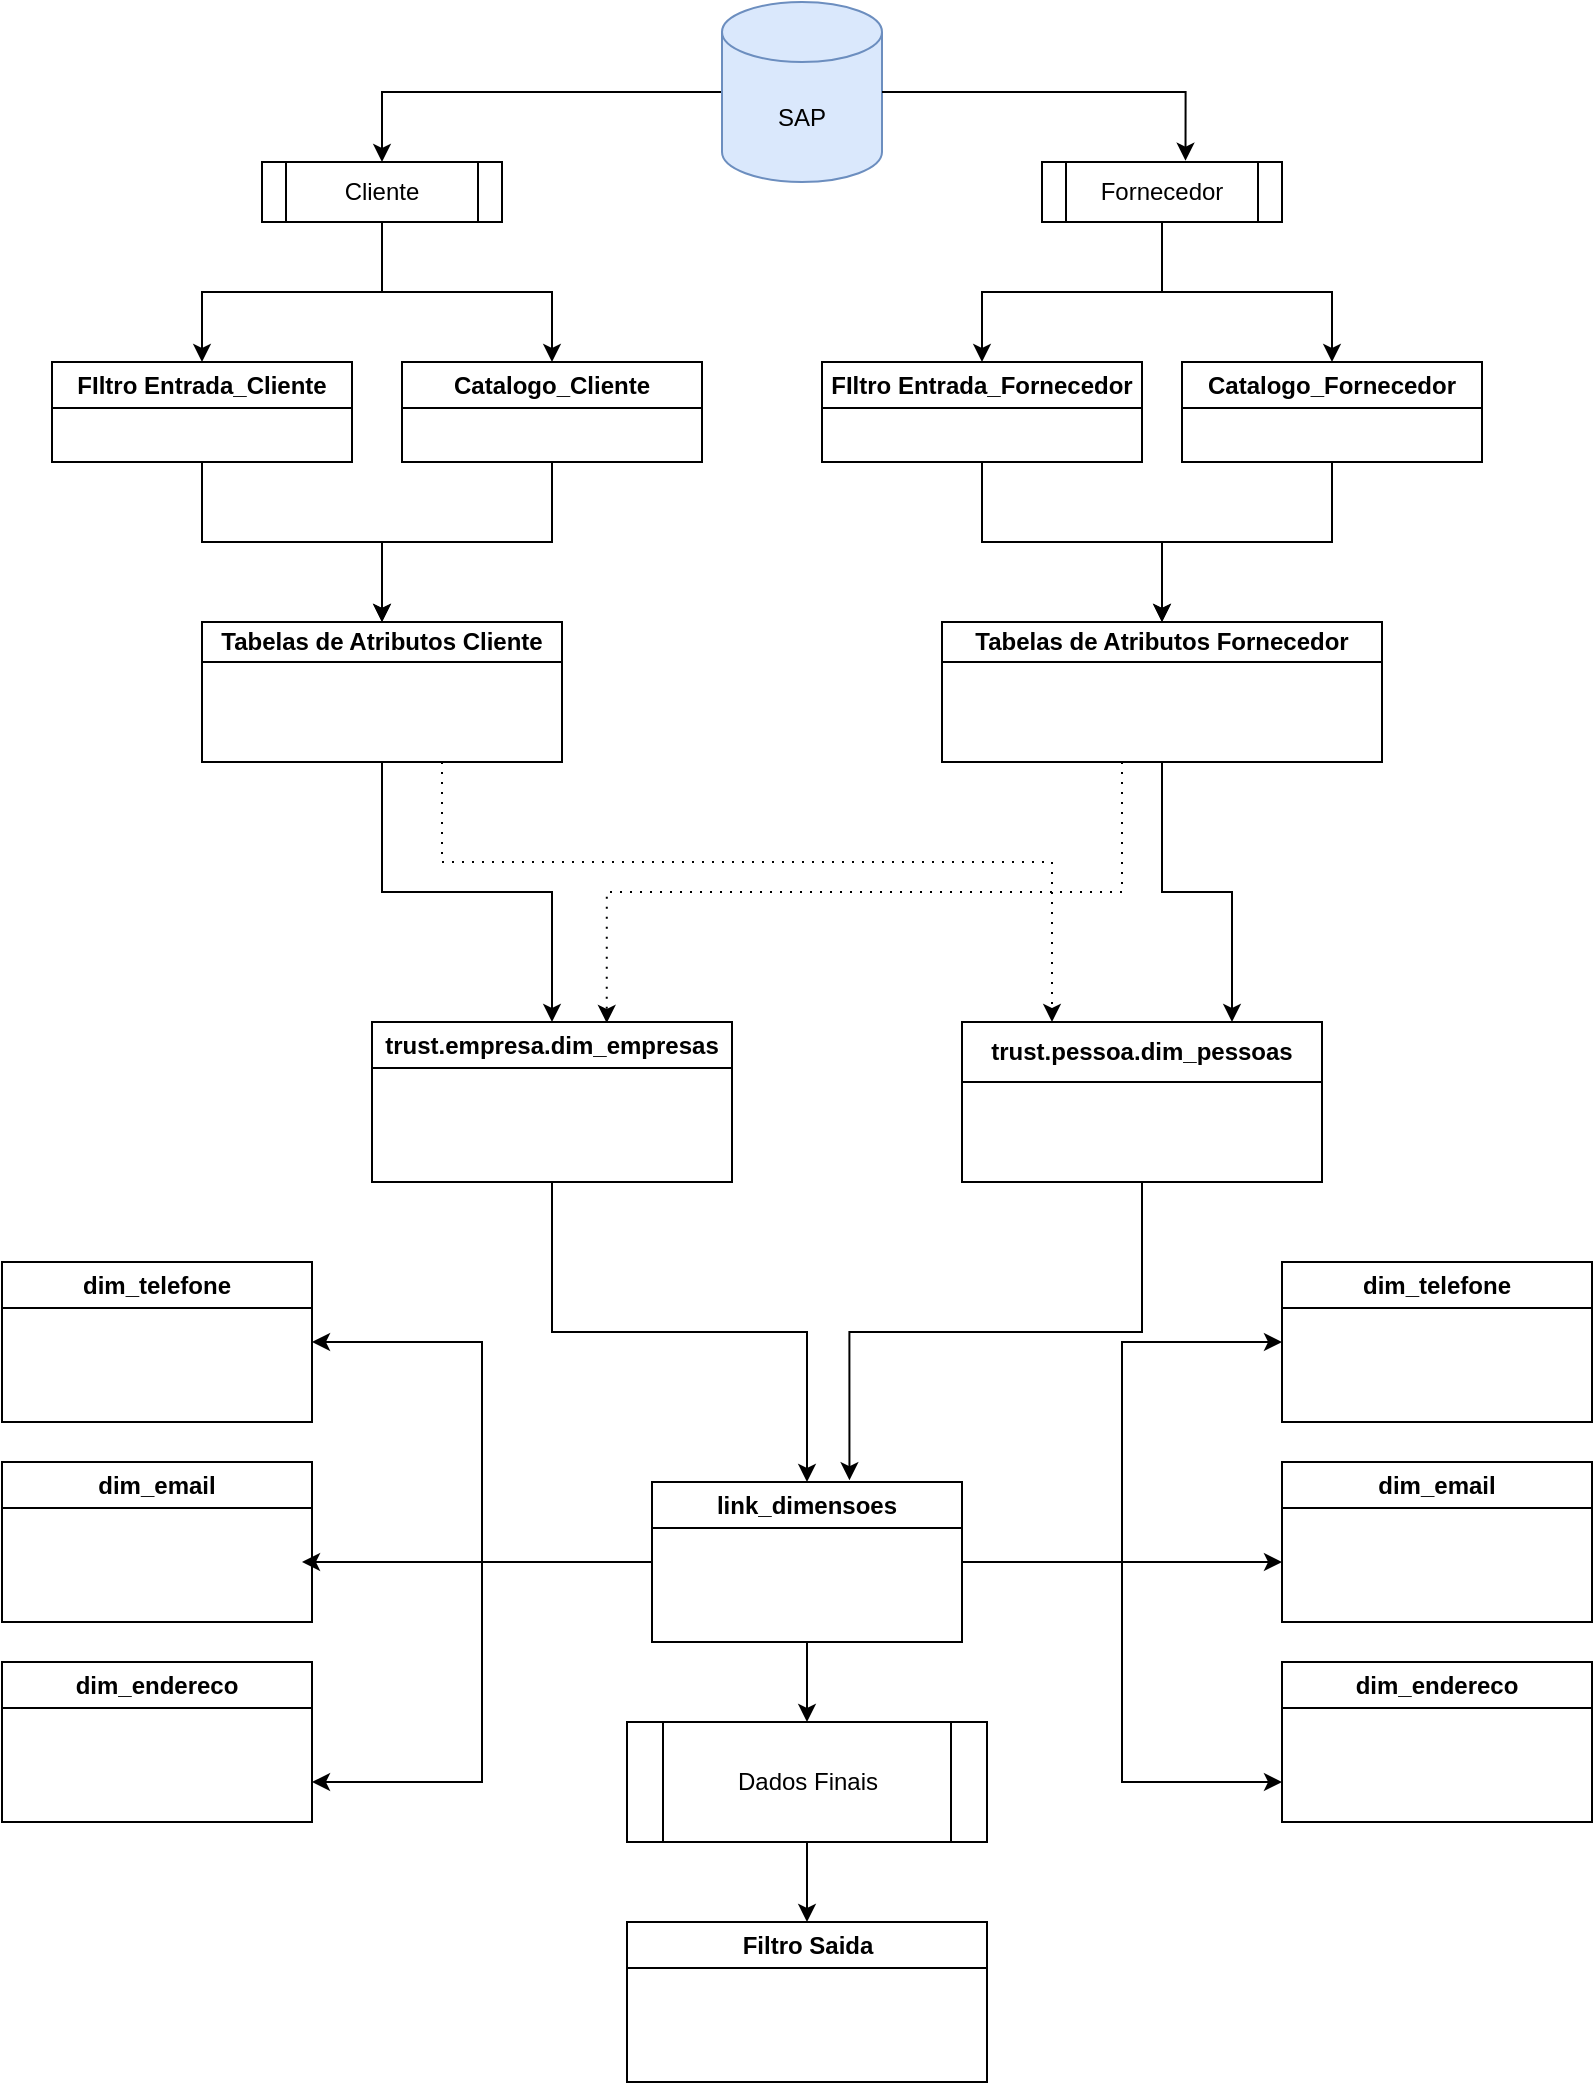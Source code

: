 <mxfile version="22.1.0" type="github">
  <diagram name="Page-1" id="G1UgSnTUx0AFwGoddcQG">
    <mxGraphModel dx="1272" dy="573" grid="1" gridSize="10" guides="1" tooltips="1" connect="1" arrows="1" fold="1" page="1" pageScale="1" pageWidth="827" pageHeight="1169" math="0" shadow="0">
      <root>
        <mxCell id="0" />
        <mxCell id="1" parent="0" />
        <mxCell id="OJw41beUeaNImSEufT9z-13" style="edgeStyle=orthogonalEdgeStyle;rounded=0;orthogonalLoop=1;jettySize=auto;html=1;entryX=0.5;entryY=0;entryDx=0;entryDy=0;" parent="1" source="OJw41beUeaNImSEufT9z-1" target="OJw41beUeaNImSEufT9z-11" edge="1">
          <mxGeometry relative="1" as="geometry" />
        </mxCell>
        <mxCell id="OJw41beUeaNImSEufT9z-1" value="SAP" style="shape=cylinder3;whiteSpace=wrap;html=1;boundedLbl=1;backgroundOutline=1;size=15;fillColor=#dae8fc;strokeColor=#6c8ebf;" parent="1" vertex="1">
          <mxGeometry x="380" y="10" width="80" height="90" as="geometry" />
        </mxCell>
        <mxCell id="OJw41beUeaNImSEufT9z-23" style="edgeStyle=orthogonalEdgeStyle;rounded=0;orthogonalLoop=1;jettySize=auto;html=1;entryX=0.5;entryY=0;entryDx=0;entryDy=0;" parent="1" source="OJw41beUeaNImSEufT9z-2" target="OJw41beUeaNImSEufT9z-20" edge="1">
          <mxGeometry relative="1" as="geometry" />
        </mxCell>
        <mxCell id="OJw41beUeaNImSEufT9z-2" value="FIltro Entrada_Cliente" style="swimlane;whiteSpace=wrap;html=1;" parent="1" vertex="1">
          <mxGeometry x="45" y="190" width="150" height="50" as="geometry" />
        </mxCell>
        <mxCell id="OJw41beUeaNImSEufT9z-24" style="edgeStyle=orthogonalEdgeStyle;rounded=0;orthogonalLoop=1;jettySize=auto;html=1;" parent="1" source="OJw41beUeaNImSEufT9z-3" target="OJw41beUeaNImSEufT9z-20" edge="1">
          <mxGeometry relative="1" as="geometry" />
        </mxCell>
        <mxCell id="OJw41beUeaNImSEufT9z-3" value="Catalogo_Cliente" style="swimlane;whiteSpace=wrap;html=1;" parent="1" vertex="1">
          <mxGeometry x="220" y="190" width="150" height="50" as="geometry" />
        </mxCell>
        <mxCell id="OJw41beUeaNImSEufT9z-25" style="edgeStyle=orthogonalEdgeStyle;rounded=0;orthogonalLoop=1;jettySize=auto;html=1;entryX=0.5;entryY=0;entryDx=0;entryDy=0;" parent="1" source="OJw41beUeaNImSEufT9z-4" target="OJw41beUeaNImSEufT9z-22" edge="1">
          <mxGeometry relative="1" as="geometry" />
        </mxCell>
        <mxCell id="OJw41beUeaNImSEufT9z-4" value="FIltro Entrada_Fornecedor" style="swimlane;whiteSpace=wrap;html=1;" parent="1" vertex="1">
          <mxGeometry x="430" y="190" width="160" height="50" as="geometry" />
        </mxCell>
        <mxCell id="OJw41beUeaNImSEufT9z-26" style="edgeStyle=orthogonalEdgeStyle;rounded=0;orthogonalLoop=1;jettySize=auto;html=1;entryX=0.5;entryY=0;entryDx=0;entryDy=0;" parent="1" source="OJw41beUeaNImSEufT9z-9" target="OJw41beUeaNImSEufT9z-22" edge="1">
          <mxGeometry relative="1" as="geometry" />
        </mxCell>
        <mxCell id="OJw41beUeaNImSEufT9z-9" value="Catalogo_Fornecedor" style="swimlane;whiteSpace=wrap;html=1;" parent="1" vertex="1">
          <mxGeometry x="610" y="190" width="150" height="50" as="geometry" />
        </mxCell>
        <mxCell id="OJw41beUeaNImSEufT9z-15" style="edgeStyle=orthogonalEdgeStyle;rounded=0;orthogonalLoop=1;jettySize=auto;html=1;entryX=0.5;entryY=0;entryDx=0;entryDy=0;" parent="1" source="OJw41beUeaNImSEufT9z-11" target="OJw41beUeaNImSEufT9z-2" edge="1">
          <mxGeometry relative="1" as="geometry" />
        </mxCell>
        <mxCell id="OJw41beUeaNImSEufT9z-16" style="edgeStyle=orthogonalEdgeStyle;rounded=0;orthogonalLoop=1;jettySize=auto;html=1;entryX=0.5;entryY=0;entryDx=0;entryDy=0;" parent="1" source="OJw41beUeaNImSEufT9z-11" target="OJw41beUeaNImSEufT9z-3" edge="1">
          <mxGeometry relative="1" as="geometry" />
        </mxCell>
        <mxCell id="OJw41beUeaNImSEufT9z-11" value="Cliente" style="shape=process;whiteSpace=wrap;html=1;backgroundOutline=1;" parent="1" vertex="1">
          <mxGeometry x="150" y="90" width="120" height="30" as="geometry" />
        </mxCell>
        <mxCell id="OJw41beUeaNImSEufT9z-17" style="edgeStyle=orthogonalEdgeStyle;rounded=0;orthogonalLoop=1;jettySize=auto;html=1;" parent="1" source="OJw41beUeaNImSEufT9z-12" target="OJw41beUeaNImSEufT9z-4" edge="1">
          <mxGeometry relative="1" as="geometry" />
        </mxCell>
        <mxCell id="OJw41beUeaNImSEufT9z-18" style="edgeStyle=orthogonalEdgeStyle;rounded=0;orthogonalLoop=1;jettySize=auto;html=1;" parent="1" source="OJw41beUeaNImSEufT9z-12" target="OJw41beUeaNImSEufT9z-9" edge="1">
          <mxGeometry relative="1" as="geometry" />
        </mxCell>
        <mxCell id="OJw41beUeaNImSEufT9z-12" value="Fornecedor" style="shape=process;whiteSpace=wrap;html=1;backgroundOutline=1;" parent="1" vertex="1">
          <mxGeometry x="540" y="90" width="120" height="30" as="geometry" />
        </mxCell>
        <mxCell id="OJw41beUeaNImSEufT9z-14" style="edgeStyle=orthogonalEdgeStyle;rounded=0;orthogonalLoop=1;jettySize=auto;html=1;entryX=0.598;entryY=-0.022;entryDx=0;entryDy=0;entryPerimeter=0;" parent="1" source="OJw41beUeaNImSEufT9z-1" target="OJw41beUeaNImSEufT9z-12" edge="1">
          <mxGeometry relative="1" as="geometry" />
        </mxCell>
        <mxCell id="OJw41beUeaNImSEufT9z-32" style="edgeStyle=orthogonalEdgeStyle;rounded=0;orthogonalLoop=1;jettySize=auto;html=1;" parent="1" source="OJw41beUeaNImSEufT9z-20" target="OJw41beUeaNImSEufT9z-30" edge="1">
          <mxGeometry relative="1" as="geometry" />
        </mxCell>
        <mxCell id="OJw41beUeaNImSEufT9z-37" style="edgeStyle=orthogonalEdgeStyle;rounded=0;orthogonalLoop=1;jettySize=auto;html=1;entryX=0.25;entryY=0;entryDx=0;entryDy=0;dashed=1;dashPattern=1 4;" parent="1" source="OJw41beUeaNImSEufT9z-20" target="OJw41beUeaNImSEufT9z-31" edge="1">
          <mxGeometry relative="1" as="geometry">
            <Array as="points">
              <mxPoint x="240" y="440" />
              <mxPoint x="545" y="440" />
            </Array>
          </mxGeometry>
        </mxCell>
        <mxCell id="OJw41beUeaNImSEufT9z-20" value="Tabelas de Atributos Cliente" style="swimlane;whiteSpace=wrap;html=1;startSize=20;" parent="1" vertex="1">
          <mxGeometry x="120" y="320" width="180" height="70" as="geometry" />
        </mxCell>
        <mxCell id="OJw41beUeaNImSEufT9z-39" style="edgeStyle=orthogonalEdgeStyle;rounded=0;orthogonalLoop=1;jettySize=auto;html=1;entryX=0.75;entryY=0;entryDx=0;entryDy=0;" parent="1" source="OJw41beUeaNImSEufT9z-22" target="OJw41beUeaNImSEufT9z-31" edge="1">
          <mxGeometry relative="1" as="geometry" />
        </mxCell>
        <mxCell id="OJw41beUeaNImSEufT9z-22" value="Tabelas de Atributos Fornecedor" style="swimlane;whiteSpace=wrap;html=1;startSize=20;" parent="1" vertex="1">
          <mxGeometry x="490" y="320" width="220" height="70" as="geometry" />
        </mxCell>
        <mxCell id="qjcGjj4qRyQmBDGVLc9W-10" style="edgeStyle=orthogonalEdgeStyle;rounded=0;orthogonalLoop=1;jettySize=auto;html=1;" edge="1" parent="1" source="OJw41beUeaNImSEufT9z-30" target="qjcGjj4qRyQmBDGVLc9W-9">
          <mxGeometry relative="1" as="geometry" />
        </mxCell>
        <mxCell id="OJw41beUeaNImSEufT9z-30" value="trust.empresa.dim_empresas" style="swimlane;whiteSpace=wrap;html=1;" parent="1" vertex="1">
          <mxGeometry x="205" y="520" width="180" height="80" as="geometry" />
        </mxCell>
        <mxCell id="OJw41beUeaNImSEufT9z-31" value="trust.pessoa.dim_pessoas" style="swimlane;whiteSpace=wrap;html=1;startSize=30;" parent="1" vertex="1">
          <mxGeometry x="500" y="520" width="180" height="80" as="geometry" />
        </mxCell>
        <mxCell id="OJw41beUeaNImSEufT9z-35" style="edgeStyle=orthogonalEdgeStyle;rounded=0;orthogonalLoop=1;jettySize=auto;html=1;exitX=0.5;exitY=1;exitDx=0;exitDy=0;entryX=0.652;entryY=0.006;entryDx=0;entryDy=0;entryPerimeter=0;dashed=1;dashPattern=1 4;" parent="1" source="OJw41beUeaNImSEufT9z-22" target="OJw41beUeaNImSEufT9z-30" edge="1">
          <mxGeometry relative="1" as="geometry">
            <Array as="points">
              <mxPoint x="580" y="390" />
              <mxPoint x="580" y="455" />
              <mxPoint x="322" y="455" />
            </Array>
          </mxGeometry>
        </mxCell>
        <mxCell id="OJw41beUeaNImSEufT9z-40" value="Filtro Saida" style="swimlane;whiteSpace=wrap;html=1;" parent="1" vertex="1">
          <mxGeometry x="332.5" y="970" width="180" height="80" as="geometry" />
        </mxCell>
        <mxCell id="5af-X2GV4RC60JAtxYIc-1" value="dim_telefone" style="swimlane;whiteSpace=wrap;html=1;" parent="1" vertex="1">
          <mxGeometry x="20" y="640" width="155" height="80" as="geometry" />
        </mxCell>
        <mxCell id="qjcGjj4qRyQmBDGVLc9W-1" value="dim_endereco" style="swimlane;whiteSpace=wrap;html=1;" vertex="1" parent="1">
          <mxGeometry x="20" y="840" width="155" height="80" as="geometry" />
        </mxCell>
        <mxCell id="qjcGjj4qRyQmBDGVLc9W-2" value="dim_email" style="swimlane;whiteSpace=wrap;html=1;" vertex="1" parent="1">
          <mxGeometry x="20" y="740" width="155" height="80" as="geometry" />
        </mxCell>
        <mxCell id="qjcGjj4qRyQmBDGVLc9W-3" value="dim_telefone" style="swimlane;whiteSpace=wrap;html=1;" vertex="1" parent="1">
          <mxGeometry x="660" y="640" width="155" height="80" as="geometry" />
        </mxCell>
        <mxCell id="qjcGjj4qRyQmBDGVLc9W-4" value="dim_endereco" style="swimlane;whiteSpace=wrap;html=1;" vertex="1" parent="1">
          <mxGeometry x="660" y="840" width="155" height="80" as="geometry" />
        </mxCell>
        <mxCell id="qjcGjj4qRyQmBDGVLc9W-5" value="dim_email" style="swimlane;whiteSpace=wrap;html=1;" vertex="1" parent="1">
          <mxGeometry x="660" y="740" width="155" height="80" as="geometry" />
        </mxCell>
        <mxCell id="qjcGjj4qRyQmBDGVLc9W-7" style="edgeStyle=orthogonalEdgeStyle;rounded=0;orthogonalLoop=1;jettySize=auto;html=1;entryX=0.5;entryY=0;entryDx=0;entryDy=0;" edge="1" parent="1" source="qjcGjj4qRyQmBDGVLc9W-6" target="OJw41beUeaNImSEufT9z-40">
          <mxGeometry relative="1" as="geometry" />
        </mxCell>
        <mxCell id="qjcGjj4qRyQmBDGVLc9W-6" value="Dados Finais" style="shape=process;whiteSpace=wrap;html=1;backgroundOutline=1;" vertex="1" parent="1">
          <mxGeometry x="332.5" y="870" width="180" height="60" as="geometry" />
        </mxCell>
        <mxCell id="qjcGjj4qRyQmBDGVLc9W-11" style="edgeStyle=orthogonalEdgeStyle;rounded=0;orthogonalLoop=1;jettySize=auto;html=1;entryX=1;entryY=0.5;entryDx=0;entryDy=0;" edge="1" parent="1" source="qjcGjj4qRyQmBDGVLc9W-9" target="5af-X2GV4RC60JAtxYIc-1">
          <mxGeometry relative="1" as="geometry" />
        </mxCell>
        <mxCell id="qjcGjj4qRyQmBDGVLc9W-12" style="edgeStyle=orthogonalEdgeStyle;rounded=0;orthogonalLoop=1;jettySize=auto;html=1;" edge="1" parent="1" source="qjcGjj4qRyQmBDGVLc9W-9">
          <mxGeometry relative="1" as="geometry">
            <mxPoint x="170" y="790" as="targetPoint" />
          </mxGeometry>
        </mxCell>
        <mxCell id="qjcGjj4qRyQmBDGVLc9W-13" style="edgeStyle=orthogonalEdgeStyle;rounded=0;orthogonalLoop=1;jettySize=auto;html=1;entryX=1;entryY=0.75;entryDx=0;entryDy=0;" edge="1" parent="1" source="qjcGjj4qRyQmBDGVLc9W-9" target="qjcGjj4qRyQmBDGVLc9W-1">
          <mxGeometry relative="1" as="geometry" />
        </mxCell>
        <mxCell id="qjcGjj4qRyQmBDGVLc9W-14" style="edgeStyle=orthogonalEdgeStyle;rounded=0;orthogonalLoop=1;jettySize=auto;html=1;entryX=0.5;entryY=0;entryDx=0;entryDy=0;" edge="1" parent="1" source="qjcGjj4qRyQmBDGVLc9W-9" target="qjcGjj4qRyQmBDGVLc9W-6">
          <mxGeometry relative="1" as="geometry" />
        </mxCell>
        <mxCell id="qjcGjj4qRyQmBDGVLc9W-17" style="edgeStyle=orthogonalEdgeStyle;rounded=0;orthogonalLoop=1;jettySize=auto;html=1;entryX=0;entryY=0.5;entryDx=0;entryDy=0;" edge="1" parent="1" source="qjcGjj4qRyQmBDGVLc9W-9" target="qjcGjj4qRyQmBDGVLc9W-3">
          <mxGeometry relative="1" as="geometry" />
        </mxCell>
        <mxCell id="qjcGjj4qRyQmBDGVLc9W-18" style="edgeStyle=orthogonalEdgeStyle;rounded=0;orthogonalLoop=1;jettySize=auto;html=1;" edge="1" parent="1" source="qjcGjj4qRyQmBDGVLc9W-9">
          <mxGeometry relative="1" as="geometry">
            <mxPoint x="660" y="790" as="targetPoint" />
          </mxGeometry>
        </mxCell>
        <mxCell id="qjcGjj4qRyQmBDGVLc9W-19" style="edgeStyle=orthogonalEdgeStyle;rounded=0;orthogonalLoop=1;jettySize=auto;html=1;entryX=0;entryY=0.75;entryDx=0;entryDy=0;" edge="1" parent="1" source="qjcGjj4qRyQmBDGVLc9W-9" target="qjcGjj4qRyQmBDGVLc9W-4">
          <mxGeometry relative="1" as="geometry" />
        </mxCell>
        <mxCell id="qjcGjj4qRyQmBDGVLc9W-9" value="link_dimensoes" style="swimlane;whiteSpace=wrap;html=1;" vertex="1" parent="1">
          <mxGeometry x="345" y="750" width="155" height="80" as="geometry" />
        </mxCell>
        <mxCell id="qjcGjj4qRyQmBDGVLc9W-20" style="edgeStyle=orthogonalEdgeStyle;rounded=0;orthogonalLoop=1;jettySize=auto;html=1;exitX=0.5;exitY=1;exitDx=0;exitDy=0;entryX=0.637;entryY=-0.011;entryDx=0;entryDy=0;entryPerimeter=0;" edge="1" parent="1" source="OJw41beUeaNImSEufT9z-31" target="qjcGjj4qRyQmBDGVLc9W-9">
          <mxGeometry relative="1" as="geometry" />
        </mxCell>
      </root>
    </mxGraphModel>
  </diagram>
</mxfile>
